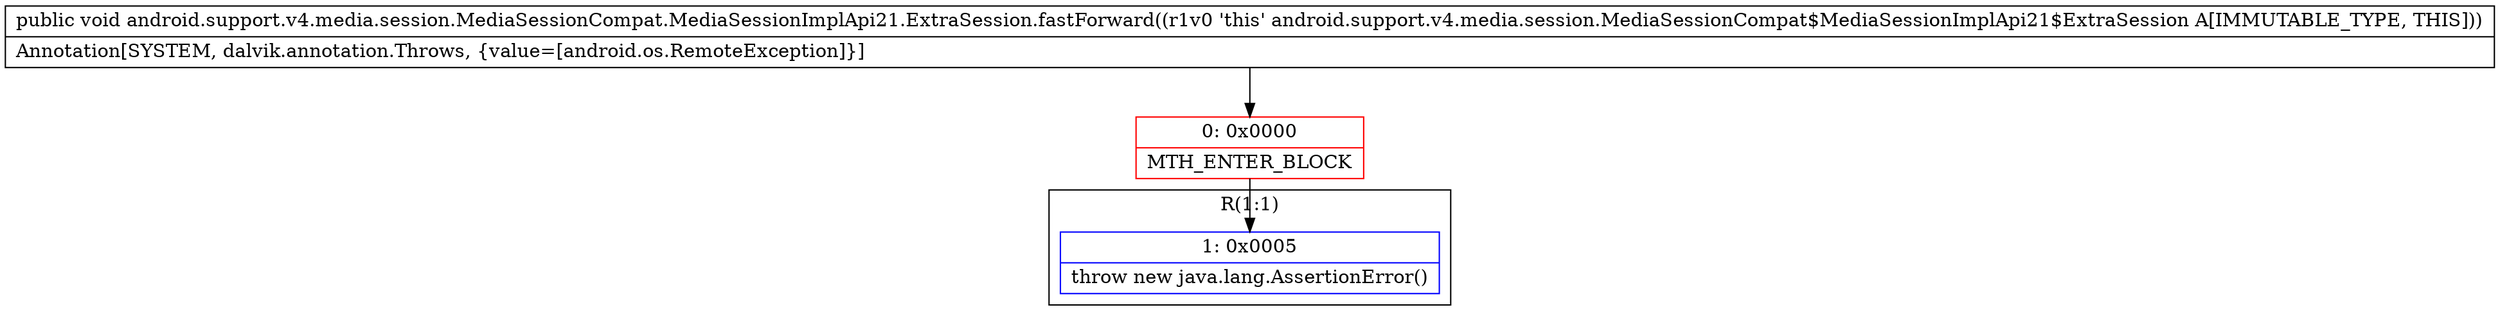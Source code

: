 digraph "CFG forandroid.support.v4.media.session.MediaSessionCompat.MediaSessionImplApi21.ExtraSession.fastForward()V" {
subgraph cluster_Region_68030713 {
label = "R(1:1)";
node [shape=record,color=blue];
Node_1 [shape=record,label="{1\:\ 0x0005|throw new java.lang.AssertionError()\l}"];
}
Node_0 [shape=record,color=red,label="{0\:\ 0x0000|MTH_ENTER_BLOCK\l}"];
MethodNode[shape=record,label="{public void android.support.v4.media.session.MediaSessionCompat.MediaSessionImplApi21.ExtraSession.fastForward((r1v0 'this' android.support.v4.media.session.MediaSessionCompat$MediaSessionImplApi21$ExtraSession A[IMMUTABLE_TYPE, THIS]))  | Annotation[SYSTEM, dalvik.annotation.Throws, \{value=[android.os.RemoteException]\}]\l}"];
MethodNode -> Node_0;
Node_0 -> Node_1;
}

